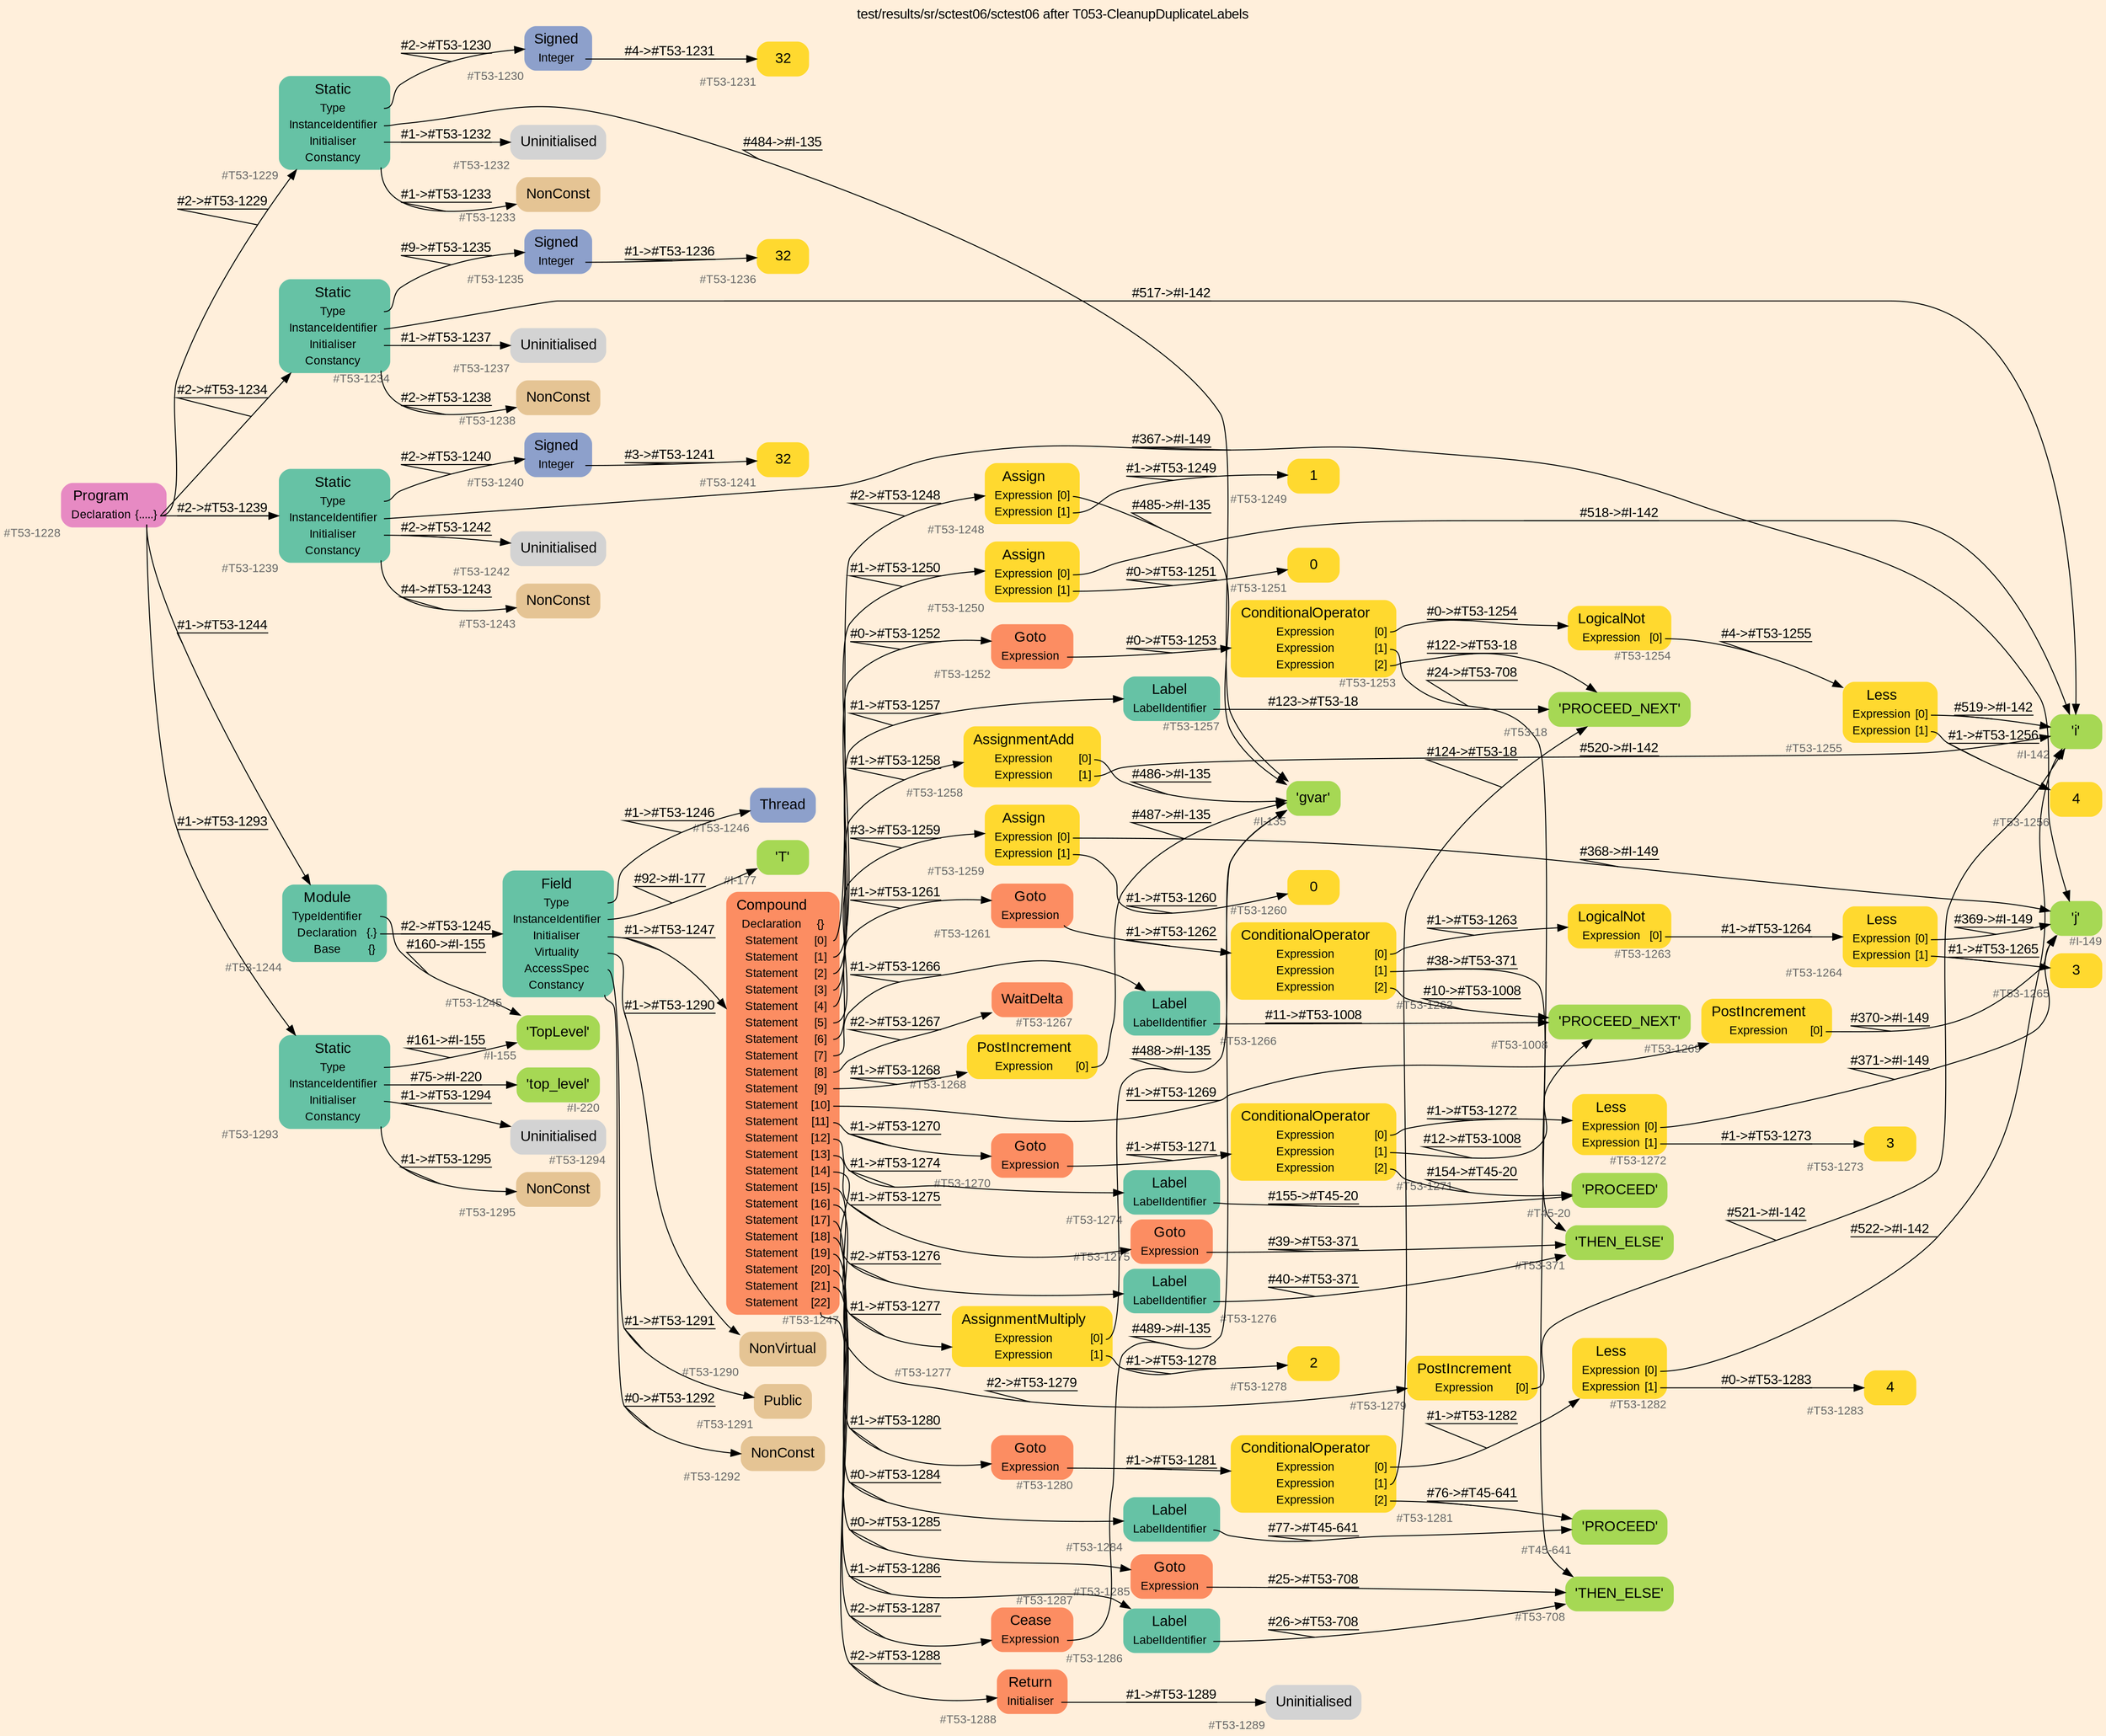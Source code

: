 digraph "test/results/sr/sctest06/sctest06 after T053-CleanupDuplicateLabels" {
label = "test/results/sr/sctest06/sctest06 after T053-CleanupDuplicateLabels"
labelloc = t
graph [
    rankdir = "LR"
    ranksep = 0.3
    bgcolor = antiquewhite1
    color = black
    fontcolor = black
    fontname = "Arial"
];
node [
    fontname = "Arial"
];
edge [
    fontname = "Arial"
];

// -------------------- node figure --------------------
// -------- block #T53-1228 ----------
"#T53-1228" [
    fillcolor = "/set28/4"
    xlabel = "#T53-1228"
    fontsize = "12"
    fontcolor = grey40
    shape = "plaintext"
    label = <<TABLE BORDER="0" CELLBORDER="0" CELLSPACING="0">
     <TR><TD><FONT COLOR="black" POINT-SIZE="15">Program</FONT></TD></TR>
     <TR><TD><FONT COLOR="black" POINT-SIZE="12">Declaration</FONT></TD><TD PORT="port0"><FONT COLOR="black" POINT-SIZE="12">{.....}</FONT></TD></TR>
    </TABLE>>
    style = "rounded,filled"
];

// -------- block #T53-1229 ----------
"#T53-1229" [
    fillcolor = "/set28/1"
    xlabel = "#T53-1229"
    fontsize = "12"
    fontcolor = grey40
    shape = "plaintext"
    label = <<TABLE BORDER="0" CELLBORDER="0" CELLSPACING="0">
     <TR><TD><FONT COLOR="black" POINT-SIZE="15">Static</FONT></TD></TR>
     <TR><TD><FONT COLOR="black" POINT-SIZE="12">Type</FONT></TD><TD PORT="port0"></TD></TR>
     <TR><TD><FONT COLOR="black" POINT-SIZE="12">InstanceIdentifier</FONT></TD><TD PORT="port1"></TD></TR>
     <TR><TD><FONT COLOR="black" POINT-SIZE="12">Initialiser</FONT></TD><TD PORT="port2"></TD></TR>
     <TR><TD><FONT COLOR="black" POINT-SIZE="12">Constancy</FONT></TD><TD PORT="port3"></TD></TR>
    </TABLE>>
    style = "rounded,filled"
];

// -------- block #T53-1230 ----------
"#T53-1230" [
    fillcolor = "/set28/3"
    xlabel = "#T53-1230"
    fontsize = "12"
    fontcolor = grey40
    shape = "plaintext"
    label = <<TABLE BORDER="0" CELLBORDER="0" CELLSPACING="0">
     <TR><TD><FONT COLOR="black" POINT-SIZE="15">Signed</FONT></TD></TR>
     <TR><TD><FONT COLOR="black" POINT-SIZE="12">Integer</FONT></TD><TD PORT="port0"></TD></TR>
    </TABLE>>
    style = "rounded,filled"
];

// -------- block #T53-1231 ----------
"#T53-1231" [
    fillcolor = "/set28/6"
    xlabel = "#T53-1231"
    fontsize = "12"
    fontcolor = grey40
    shape = "plaintext"
    label = <<TABLE BORDER="0" CELLBORDER="0" CELLSPACING="0">
     <TR><TD><FONT COLOR="black" POINT-SIZE="15">32</FONT></TD></TR>
    </TABLE>>
    style = "rounded,filled"
];

// -------- block #I-135 ----------
"#I-135" [
    fillcolor = "/set28/5"
    xlabel = "#I-135"
    fontsize = "12"
    fontcolor = grey40
    shape = "plaintext"
    label = <<TABLE BORDER="0" CELLBORDER="0" CELLSPACING="0">
     <TR><TD><FONT COLOR="black" POINT-SIZE="15">'gvar'</FONT></TD></TR>
    </TABLE>>
    style = "rounded,filled"
];

// -------- block #T53-1232 ----------
"#T53-1232" [
    xlabel = "#T53-1232"
    fontsize = "12"
    fontcolor = grey40
    shape = "plaintext"
    label = <<TABLE BORDER="0" CELLBORDER="0" CELLSPACING="0">
     <TR><TD><FONT COLOR="black" POINT-SIZE="15">Uninitialised</FONT></TD></TR>
    </TABLE>>
    style = "rounded,filled"
];

// -------- block #T53-1233 ----------
"#T53-1233" [
    fillcolor = "/set28/7"
    xlabel = "#T53-1233"
    fontsize = "12"
    fontcolor = grey40
    shape = "plaintext"
    label = <<TABLE BORDER="0" CELLBORDER="0" CELLSPACING="0">
     <TR><TD><FONT COLOR="black" POINT-SIZE="15">NonConst</FONT></TD></TR>
    </TABLE>>
    style = "rounded,filled"
];

// -------- block #T53-1234 ----------
"#T53-1234" [
    fillcolor = "/set28/1"
    xlabel = "#T53-1234"
    fontsize = "12"
    fontcolor = grey40
    shape = "plaintext"
    label = <<TABLE BORDER="0" CELLBORDER="0" CELLSPACING="0">
     <TR><TD><FONT COLOR="black" POINT-SIZE="15">Static</FONT></TD></TR>
     <TR><TD><FONT COLOR="black" POINT-SIZE="12">Type</FONT></TD><TD PORT="port0"></TD></TR>
     <TR><TD><FONT COLOR="black" POINT-SIZE="12">InstanceIdentifier</FONT></TD><TD PORT="port1"></TD></TR>
     <TR><TD><FONT COLOR="black" POINT-SIZE="12">Initialiser</FONT></TD><TD PORT="port2"></TD></TR>
     <TR><TD><FONT COLOR="black" POINT-SIZE="12">Constancy</FONT></TD><TD PORT="port3"></TD></TR>
    </TABLE>>
    style = "rounded,filled"
];

// -------- block #T53-1235 ----------
"#T53-1235" [
    fillcolor = "/set28/3"
    xlabel = "#T53-1235"
    fontsize = "12"
    fontcolor = grey40
    shape = "plaintext"
    label = <<TABLE BORDER="0" CELLBORDER="0" CELLSPACING="0">
     <TR><TD><FONT COLOR="black" POINT-SIZE="15">Signed</FONT></TD></TR>
     <TR><TD><FONT COLOR="black" POINT-SIZE="12">Integer</FONT></TD><TD PORT="port0"></TD></TR>
    </TABLE>>
    style = "rounded,filled"
];

// -------- block #T53-1236 ----------
"#T53-1236" [
    fillcolor = "/set28/6"
    xlabel = "#T53-1236"
    fontsize = "12"
    fontcolor = grey40
    shape = "plaintext"
    label = <<TABLE BORDER="0" CELLBORDER="0" CELLSPACING="0">
     <TR><TD><FONT COLOR="black" POINT-SIZE="15">32</FONT></TD></TR>
    </TABLE>>
    style = "rounded,filled"
];

// -------- block #I-142 ----------
"#I-142" [
    fillcolor = "/set28/5"
    xlabel = "#I-142"
    fontsize = "12"
    fontcolor = grey40
    shape = "plaintext"
    label = <<TABLE BORDER="0" CELLBORDER="0" CELLSPACING="0">
     <TR><TD><FONT COLOR="black" POINT-SIZE="15">'i'</FONT></TD></TR>
    </TABLE>>
    style = "rounded,filled"
];

// -------- block #T53-1237 ----------
"#T53-1237" [
    xlabel = "#T53-1237"
    fontsize = "12"
    fontcolor = grey40
    shape = "plaintext"
    label = <<TABLE BORDER="0" CELLBORDER="0" CELLSPACING="0">
     <TR><TD><FONT COLOR="black" POINT-SIZE="15">Uninitialised</FONT></TD></TR>
    </TABLE>>
    style = "rounded,filled"
];

// -------- block #T53-1238 ----------
"#T53-1238" [
    fillcolor = "/set28/7"
    xlabel = "#T53-1238"
    fontsize = "12"
    fontcolor = grey40
    shape = "plaintext"
    label = <<TABLE BORDER="0" CELLBORDER="0" CELLSPACING="0">
     <TR><TD><FONT COLOR="black" POINT-SIZE="15">NonConst</FONT></TD></TR>
    </TABLE>>
    style = "rounded,filled"
];

// -------- block #T53-1239 ----------
"#T53-1239" [
    fillcolor = "/set28/1"
    xlabel = "#T53-1239"
    fontsize = "12"
    fontcolor = grey40
    shape = "plaintext"
    label = <<TABLE BORDER="0" CELLBORDER="0" CELLSPACING="0">
     <TR><TD><FONT COLOR="black" POINT-SIZE="15">Static</FONT></TD></TR>
     <TR><TD><FONT COLOR="black" POINT-SIZE="12">Type</FONT></TD><TD PORT="port0"></TD></TR>
     <TR><TD><FONT COLOR="black" POINT-SIZE="12">InstanceIdentifier</FONT></TD><TD PORT="port1"></TD></TR>
     <TR><TD><FONT COLOR="black" POINT-SIZE="12">Initialiser</FONT></TD><TD PORT="port2"></TD></TR>
     <TR><TD><FONT COLOR="black" POINT-SIZE="12">Constancy</FONT></TD><TD PORT="port3"></TD></TR>
    </TABLE>>
    style = "rounded,filled"
];

// -------- block #T53-1240 ----------
"#T53-1240" [
    fillcolor = "/set28/3"
    xlabel = "#T53-1240"
    fontsize = "12"
    fontcolor = grey40
    shape = "plaintext"
    label = <<TABLE BORDER="0" CELLBORDER="0" CELLSPACING="0">
     <TR><TD><FONT COLOR="black" POINT-SIZE="15">Signed</FONT></TD></TR>
     <TR><TD><FONT COLOR="black" POINT-SIZE="12">Integer</FONT></TD><TD PORT="port0"></TD></TR>
    </TABLE>>
    style = "rounded,filled"
];

// -------- block #T53-1241 ----------
"#T53-1241" [
    fillcolor = "/set28/6"
    xlabel = "#T53-1241"
    fontsize = "12"
    fontcolor = grey40
    shape = "plaintext"
    label = <<TABLE BORDER="0" CELLBORDER="0" CELLSPACING="0">
     <TR><TD><FONT COLOR="black" POINT-SIZE="15">32</FONT></TD></TR>
    </TABLE>>
    style = "rounded,filled"
];

// -------- block #I-149 ----------
"#I-149" [
    fillcolor = "/set28/5"
    xlabel = "#I-149"
    fontsize = "12"
    fontcolor = grey40
    shape = "plaintext"
    label = <<TABLE BORDER="0" CELLBORDER="0" CELLSPACING="0">
     <TR><TD><FONT COLOR="black" POINT-SIZE="15">'j'</FONT></TD></TR>
    </TABLE>>
    style = "rounded,filled"
];

// -------- block #T53-1242 ----------
"#T53-1242" [
    xlabel = "#T53-1242"
    fontsize = "12"
    fontcolor = grey40
    shape = "plaintext"
    label = <<TABLE BORDER="0" CELLBORDER="0" CELLSPACING="0">
     <TR><TD><FONT COLOR="black" POINT-SIZE="15">Uninitialised</FONT></TD></TR>
    </TABLE>>
    style = "rounded,filled"
];

// -------- block #T53-1243 ----------
"#T53-1243" [
    fillcolor = "/set28/7"
    xlabel = "#T53-1243"
    fontsize = "12"
    fontcolor = grey40
    shape = "plaintext"
    label = <<TABLE BORDER="0" CELLBORDER="0" CELLSPACING="0">
     <TR><TD><FONT COLOR="black" POINT-SIZE="15">NonConst</FONT></TD></TR>
    </TABLE>>
    style = "rounded,filled"
];

// -------- block #T53-1244 ----------
"#T53-1244" [
    fillcolor = "/set28/1"
    xlabel = "#T53-1244"
    fontsize = "12"
    fontcolor = grey40
    shape = "plaintext"
    label = <<TABLE BORDER="0" CELLBORDER="0" CELLSPACING="0">
     <TR><TD><FONT COLOR="black" POINT-SIZE="15">Module</FONT></TD></TR>
     <TR><TD><FONT COLOR="black" POINT-SIZE="12">TypeIdentifier</FONT></TD><TD PORT="port0"></TD></TR>
     <TR><TD><FONT COLOR="black" POINT-SIZE="12">Declaration</FONT></TD><TD PORT="port1"><FONT COLOR="black" POINT-SIZE="12">{.}</FONT></TD></TR>
     <TR><TD><FONT COLOR="black" POINT-SIZE="12">Base</FONT></TD><TD PORT="port2"><FONT COLOR="black" POINT-SIZE="12">{}</FONT></TD></TR>
    </TABLE>>
    style = "rounded,filled"
];

// -------- block #I-155 ----------
"#I-155" [
    fillcolor = "/set28/5"
    xlabel = "#I-155"
    fontsize = "12"
    fontcolor = grey40
    shape = "plaintext"
    label = <<TABLE BORDER="0" CELLBORDER="0" CELLSPACING="0">
     <TR><TD><FONT COLOR="black" POINT-SIZE="15">'TopLevel'</FONT></TD></TR>
    </TABLE>>
    style = "rounded,filled"
];

// -------- block #T53-1245 ----------
"#T53-1245" [
    fillcolor = "/set28/1"
    xlabel = "#T53-1245"
    fontsize = "12"
    fontcolor = grey40
    shape = "plaintext"
    label = <<TABLE BORDER="0" CELLBORDER="0" CELLSPACING="0">
     <TR><TD><FONT COLOR="black" POINT-SIZE="15">Field</FONT></TD></TR>
     <TR><TD><FONT COLOR="black" POINT-SIZE="12">Type</FONT></TD><TD PORT="port0"></TD></TR>
     <TR><TD><FONT COLOR="black" POINT-SIZE="12">InstanceIdentifier</FONT></TD><TD PORT="port1"></TD></TR>
     <TR><TD><FONT COLOR="black" POINT-SIZE="12">Initialiser</FONT></TD><TD PORT="port2"></TD></TR>
     <TR><TD><FONT COLOR="black" POINT-SIZE="12">Virtuality</FONT></TD><TD PORT="port3"></TD></TR>
     <TR><TD><FONT COLOR="black" POINT-SIZE="12">AccessSpec</FONT></TD><TD PORT="port4"></TD></TR>
     <TR><TD><FONT COLOR="black" POINT-SIZE="12">Constancy</FONT></TD><TD PORT="port5"></TD></TR>
    </TABLE>>
    style = "rounded,filled"
];

// -------- block #T53-1246 ----------
"#T53-1246" [
    fillcolor = "/set28/3"
    xlabel = "#T53-1246"
    fontsize = "12"
    fontcolor = grey40
    shape = "plaintext"
    label = <<TABLE BORDER="0" CELLBORDER="0" CELLSPACING="0">
     <TR><TD><FONT COLOR="black" POINT-SIZE="15">Thread</FONT></TD></TR>
    </TABLE>>
    style = "rounded,filled"
];

// -------- block #I-177 ----------
"#I-177" [
    fillcolor = "/set28/5"
    xlabel = "#I-177"
    fontsize = "12"
    fontcolor = grey40
    shape = "plaintext"
    label = <<TABLE BORDER="0" CELLBORDER="0" CELLSPACING="0">
     <TR><TD><FONT COLOR="black" POINT-SIZE="15">'T'</FONT></TD></TR>
    </TABLE>>
    style = "rounded,filled"
];

// -------- block #T53-1247 ----------
"#T53-1247" [
    fillcolor = "/set28/2"
    xlabel = "#T53-1247"
    fontsize = "12"
    fontcolor = grey40
    shape = "plaintext"
    label = <<TABLE BORDER="0" CELLBORDER="0" CELLSPACING="0">
     <TR><TD><FONT COLOR="black" POINT-SIZE="15">Compound</FONT></TD></TR>
     <TR><TD><FONT COLOR="black" POINT-SIZE="12">Declaration</FONT></TD><TD PORT="port0"><FONT COLOR="black" POINT-SIZE="12">{}</FONT></TD></TR>
     <TR><TD><FONT COLOR="black" POINT-SIZE="12">Statement</FONT></TD><TD PORT="port1"><FONT COLOR="black" POINT-SIZE="12">[0]</FONT></TD></TR>
     <TR><TD><FONT COLOR="black" POINT-SIZE="12">Statement</FONT></TD><TD PORT="port2"><FONT COLOR="black" POINT-SIZE="12">[1]</FONT></TD></TR>
     <TR><TD><FONT COLOR="black" POINT-SIZE="12">Statement</FONT></TD><TD PORT="port3"><FONT COLOR="black" POINT-SIZE="12">[2]</FONT></TD></TR>
     <TR><TD><FONT COLOR="black" POINT-SIZE="12">Statement</FONT></TD><TD PORT="port4"><FONT COLOR="black" POINT-SIZE="12">[3]</FONT></TD></TR>
     <TR><TD><FONT COLOR="black" POINT-SIZE="12">Statement</FONT></TD><TD PORT="port5"><FONT COLOR="black" POINT-SIZE="12">[4]</FONT></TD></TR>
     <TR><TD><FONT COLOR="black" POINT-SIZE="12">Statement</FONT></TD><TD PORT="port6"><FONT COLOR="black" POINT-SIZE="12">[5]</FONT></TD></TR>
     <TR><TD><FONT COLOR="black" POINT-SIZE="12">Statement</FONT></TD><TD PORT="port7"><FONT COLOR="black" POINT-SIZE="12">[6]</FONT></TD></TR>
     <TR><TD><FONT COLOR="black" POINT-SIZE="12">Statement</FONT></TD><TD PORT="port8"><FONT COLOR="black" POINT-SIZE="12">[7]</FONT></TD></TR>
     <TR><TD><FONT COLOR="black" POINT-SIZE="12">Statement</FONT></TD><TD PORT="port9"><FONT COLOR="black" POINT-SIZE="12">[8]</FONT></TD></TR>
     <TR><TD><FONT COLOR="black" POINT-SIZE="12">Statement</FONT></TD><TD PORT="port10"><FONT COLOR="black" POINT-SIZE="12">[9]</FONT></TD></TR>
     <TR><TD><FONT COLOR="black" POINT-SIZE="12">Statement</FONT></TD><TD PORT="port11"><FONT COLOR="black" POINT-SIZE="12">[10]</FONT></TD></TR>
     <TR><TD><FONT COLOR="black" POINT-SIZE="12">Statement</FONT></TD><TD PORT="port12"><FONT COLOR="black" POINT-SIZE="12">[11]</FONT></TD></TR>
     <TR><TD><FONT COLOR="black" POINT-SIZE="12">Statement</FONT></TD><TD PORT="port13"><FONT COLOR="black" POINT-SIZE="12">[12]</FONT></TD></TR>
     <TR><TD><FONT COLOR="black" POINT-SIZE="12">Statement</FONT></TD><TD PORT="port14"><FONT COLOR="black" POINT-SIZE="12">[13]</FONT></TD></TR>
     <TR><TD><FONT COLOR="black" POINT-SIZE="12">Statement</FONT></TD><TD PORT="port15"><FONT COLOR="black" POINT-SIZE="12">[14]</FONT></TD></TR>
     <TR><TD><FONT COLOR="black" POINT-SIZE="12">Statement</FONT></TD><TD PORT="port16"><FONT COLOR="black" POINT-SIZE="12">[15]</FONT></TD></TR>
     <TR><TD><FONT COLOR="black" POINT-SIZE="12">Statement</FONT></TD><TD PORT="port17"><FONT COLOR="black" POINT-SIZE="12">[16]</FONT></TD></TR>
     <TR><TD><FONT COLOR="black" POINT-SIZE="12">Statement</FONT></TD><TD PORT="port18"><FONT COLOR="black" POINT-SIZE="12">[17]</FONT></TD></TR>
     <TR><TD><FONT COLOR="black" POINT-SIZE="12">Statement</FONT></TD><TD PORT="port19"><FONT COLOR="black" POINT-SIZE="12">[18]</FONT></TD></TR>
     <TR><TD><FONT COLOR="black" POINT-SIZE="12">Statement</FONT></TD><TD PORT="port20"><FONT COLOR="black" POINT-SIZE="12">[19]</FONT></TD></TR>
     <TR><TD><FONT COLOR="black" POINT-SIZE="12">Statement</FONT></TD><TD PORT="port21"><FONT COLOR="black" POINT-SIZE="12">[20]</FONT></TD></TR>
     <TR><TD><FONT COLOR="black" POINT-SIZE="12">Statement</FONT></TD><TD PORT="port22"><FONT COLOR="black" POINT-SIZE="12">[21]</FONT></TD></TR>
     <TR><TD><FONT COLOR="black" POINT-SIZE="12">Statement</FONT></TD><TD PORT="port23"><FONT COLOR="black" POINT-SIZE="12">[22]</FONT></TD></TR>
    </TABLE>>
    style = "rounded,filled"
];

// -------- block #T53-1248 ----------
"#T53-1248" [
    fillcolor = "/set28/6"
    xlabel = "#T53-1248"
    fontsize = "12"
    fontcolor = grey40
    shape = "plaintext"
    label = <<TABLE BORDER="0" CELLBORDER="0" CELLSPACING="0">
     <TR><TD><FONT COLOR="black" POINT-SIZE="15">Assign</FONT></TD></TR>
     <TR><TD><FONT COLOR="black" POINT-SIZE="12">Expression</FONT></TD><TD PORT="port0"><FONT COLOR="black" POINT-SIZE="12">[0]</FONT></TD></TR>
     <TR><TD><FONT COLOR="black" POINT-SIZE="12">Expression</FONT></TD><TD PORT="port1"><FONT COLOR="black" POINT-SIZE="12">[1]</FONT></TD></TR>
    </TABLE>>
    style = "rounded,filled"
];

// -------- block #T53-1249 ----------
"#T53-1249" [
    fillcolor = "/set28/6"
    xlabel = "#T53-1249"
    fontsize = "12"
    fontcolor = grey40
    shape = "plaintext"
    label = <<TABLE BORDER="0" CELLBORDER="0" CELLSPACING="0">
     <TR><TD><FONT COLOR="black" POINT-SIZE="15">1</FONT></TD></TR>
    </TABLE>>
    style = "rounded,filled"
];

// -------- block #T53-1250 ----------
"#T53-1250" [
    fillcolor = "/set28/6"
    xlabel = "#T53-1250"
    fontsize = "12"
    fontcolor = grey40
    shape = "plaintext"
    label = <<TABLE BORDER="0" CELLBORDER="0" CELLSPACING="0">
     <TR><TD><FONT COLOR="black" POINT-SIZE="15">Assign</FONT></TD></TR>
     <TR><TD><FONT COLOR="black" POINT-SIZE="12">Expression</FONT></TD><TD PORT="port0"><FONT COLOR="black" POINT-SIZE="12">[0]</FONT></TD></TR>
     <TR><TD><FONT COLOR="black" POINT-SIZE="12">Expression</FONT></TD><TD PORT="port1"><FONT COLOR="black" POINT-SIZE="12">[1]</FONT></TD></TR>
    </TABLE>>
    style = "rounded,filled"
];

// -------- block #T53-1251 ----------
"#T53-1251" [
    fillcolor = "/set28/6"
    xlabel = "#T53-1251"
    fontsize = "12"
    fontcolor = grey40
    shape = "plaintext"
    label = <<TABLE BORDER="0" CELLBORDER="0" CELLSPACING="0">
     <TR><TD><FONT COLOR="black" POINT-SIZE="15">0</FONT></TD></TR>
    </TABLE>>
    style = "rounded,filled"
];

// -------- block #T53-1252 ----------
"#T53-1252" [
    fillcolor = "/set28/2"
    xlabel = "#T53-1252"
    fontsize = "12"
    fontcolor = grey40
    shape = "plaintext"
    label = <<TABLE BORDER="0" CELLBORDER="0" CELLSPACING="0">
     <TR><TD><FONT COLOR="black" POINT-SIZE="15">Goto</FONT></TD></TR>
     <TR><TD><FONT COLOR="black" POINT-SIZE="12">Expression</FONT></TD><TD PORT="port0"></TD></TR>
    </TABLE>>
    style = "rounded,filled"
];

// -------- block #T53-1253 ----------
"#T53-1253" [
    fillcolor = "/set28/6"
    xlabel = "#T53-1253"
    fontsize = "12"
    fontcolor = grey40
    shape = "plaintext"
    label = <<TABLE BORDER="0" CELLBORDER="0" CELLSPACING="0">
     <TR><TD><FONT COLOR="black" POINT-SIZE="15">ConditionalOperator</FONT></TD></TR>
     <TR><TD><FONT COLOR="black" POINT-SIZE="12">Expression</FONT></TD><TD PORT="port0"><FONT COLOR="black" POINT-SIZE="12">[0]</FONT></TD></TR>
     <TR><TD><FONT COLOR="black" POINT-SIZE="12">Expression</FONT></TD><TD PORT="port1"><FONT COLOR="black" POINT-SIZE="12">[1]</FONT></TD></TR>
     <TR><TD><FONT COLOR="black" POINT-SIZE="12">Expression</FONT></TD><TD PORT="port2"><FONT COLOR="black" POINT-SIZE="12">[2]</FONT></TD></TR>
    </TABLE>>
    style = "rounded,filled"
];

// -------- block #T53-1254 ----------
"#T53-1254" [
    fillcolor = "/set28/6"
    xlabel = "#T53-1254"
    fontsize = "12"
    fontcolor = grey40
    shape = "plaintext"
    label = <<TABLE BORDER="0" CELLBORDER="0" CELLSPACING="0">
     <TR><TD><FONT COLOR="black" POINT-SIZE="15">LogicalNot</FONT></TD></TR>
     <TR><TD><FONT COLOR="black" POINT-SIZE="12">Expression</FONT></TD><TD PORT="port0"><FONT COLOR="black" POINT-SIZE="12">[0]</FONT></TD></TR>
    </TABLE>>
    style = "rounded,filled"
];

// -------- block #T53-1255 ----------
"#T53-1255" [
    fillcolor = "/set28/6"
    xlabel = "#T53-1255"
    fontsize = "12"
    fontcolor = grey40
    shape = "plaintext"
    label = <<TABLE BORDER="0" CELLBORDER="0" CELLSPACING="0">
     <TR><TD><FONT COLOR="black" POINT-SIZE="15">Less</FONT></TD></TR>
     <TR><TD><FONT COLOR="black" POINT-SIZE="12">Expression</FONT></TD><TD PORT="port0"><FONT COLOR="black" POINT-SIZE="12">[0]</FONT></TD></TR>
     <TR><TD><FONT COLOR="black" POINT-SIZE="12">Expression</FONT></TD><TD PORT="port1"><FONT COLOR="black" POINT-SIZE="12">[1]</FONT></TD></TR>
    </TABLE>>
    style = "rounded,filled"
];

// -------- block #T53-1256 ----------
"#T53-1256" [
    fillcolor = "/set28/6"
    xlabel = "#T53-1256"
    fontsize = "12"
    fontcolor = grey40
    shape = "plaintext"
    label = <<TABLE BORDER="0" CELLBORDER="0" CELLSPACING="0">
     <TR><TD><FONT COLOR="black" POINT-SIZE="15">4</FONT></TD></TR>
    </TABLE>>
    style = "rounded,filled"
];

// -------- block #T53-708 ----------
"#T53-708" [
    fillcolor = "/set28/5"
    xlabel = "#T53-708"
    fontsize = "12"
    fontcolor = grey40
    shape = "plaintext"
    label = <<TABLE BORDER="0" CELLBORDER="0" CELLSPACING="0">
     <TR><TD><FONT COLOR="black" POINT-SIZE="15">'THEN_ELSE'</FONT></TD></TR>
    </TABLE>>
    style = "rounded,filled"
];

// -------- block #T53-18 ----------
"#T53-18" [
    fillcolor = "/set28/5"
    xlabel = "#T53-18"
    fontsize = "12"
    fontcolor = grey40
    shape = "plaintext"
    label = <<TABLE BORDER="0" CELLBORDER="0" CELLSPACING="0">
     <TR><TD><FONT COLOR="black" POINT-SIZE="15">'PROCEED_NEXT'</FONT></TD></TR>
    </TABLE>>
    style = "rounded,filled"
];

// -------- block #T53-1257 ----------
"#T53-1257" [
    fillcolor = "/set28/1"
    xlabel = "#T53-1257"
    fontsize = "12"
    fontcolor = grey40
    shape = "plaintext"
    label = <<TABLE BORDER="0" CELLBORDER="0" CELLSPACING="0">
     <TR><TD><FONT COLOR="black" POINT-SIZE="15">Label</FONT></TD></TR>
     <TR><TD><FONT COLOR="black" POINT-SIZE="12">LabelIdentifier</FONT></TD><TD PORT="port0"></TD></TR>
    </TABLE>>
    style = "rounded,filled"
];

// -------- block #T53-1258 ----------
"#T53-1258" [
    fillcolor = "/set28/6"
    xlabel = "#T53-1258"
    fontsize = "12"
    fontcolor = grey40
    shape = "plaintext"
    label = <<TABLE BORDER="0" CELLBORDER="0" CELLSPACING="0">
     <TR><TD><FONT COLOR="black" POINT-SIZE="15">AssignmentAdd</FONT></TD></TR>
     <TR><TD><FONT COLOR="black" POINT-SIZE="12">Expression</FONT></TD><TD PORT="port0"><FONT COLOR="black" POINT-SIZE="12">[0]</FONT></TD></TR>
     <TR><TD><FONT COLOR="black" POINT-SIZE="12">Expression</FONT></TD><TD PORT="port1"><FONT COLOR="black" POINT-SIZE="12">[1]</FONT></TD></TR>
    </TABLE>>
    style = "rounded,filled"
];

// -------- block #T53-1259 ----------
"#T53-1259" [
    fillcolor = "/set28/6"
    xlabel = "#T53-1259"
    fontsize = "12"
    fontcolor = grey40
    shape = "plaintext"
    label = <<TABLE BORDER="0" CELLBORDER="0" CELLSPACING="0">
     <TR><TD><FONT COLOR="black" POINT-SIZE="15">Assign</FONT></TD></TR>
     <TR><TD><FONT COLOR="black" POINT-SIZE="12">Expression</FONT></TD><TD PORT="port0"><FONT COLOR="black" POINT-SIZE="12">[0]</FONT></TD></TR>
     <TR><TD><FONT COLOR="black" POINT-SIZE="12">Expression</FONT></TD><TD PORT="port1"><FONT COLOR="black" POINT-SIZE="12">[1]</FONT></TD></TR>
    </TABLE>>
    style = "rounded,filled"
];

// -------- block #T53-1260 ----------
"#T53-1260" [
    fillcolor = "/set28/6"
    xlabel = "#T53-1260"
    fontsize = "12"
    fontcolor = grey40
    shape = "plaintext"
    label = <<TABLE BORDER="0" CELLBORDER="0" CELLSPACING="0">
     <TR><TD><FONT COLOR="black" POINT-SIZE="15">0</FONT></TD></TR>
    </TABLE>>
    style = "rounded,filled"
];

// -------- block #T53-1261 ----------
"#T53-1261" [
    fillcolor = "/set28/2"
    xlabel = "#T53-1261"
    fontsize = "12"
    fontcolor = grey40
    shape = "plaintext"
    label = <<TABLE BORDER="0" CELLBORDER="0" CELLSPACING="0">
     <TR><TD><FONT COLOR="black" POINT-SIZE="15">Goto</FONT></TD></TR>
     <TR><TD><FONT COLOR="black" POINT-SIZE="12">Expression</FONT></TD><TD PORT="port0"></TD></TR>
    </TABLE>>
    style = "rounded,filled"
];

// -------- block #T53-1262 ----------
"#T53-1262" [
    fillcolor = "/set28/6"
    xlabel = "#T53-1262"
    fontsize = "12"
    fontcolor = grey40
    shape = "plaintext"
    label = <<TABLE BORDER="0" CELLBORDER="0" CELLSPACING="0">
     <TR><TD><FONT COLOR="black" POINT-SIZE="15">ConditionalOperator</FONT></TD></TR>
     <TR><TD><FONT COLOR="black" POINT-SIZE="12">Expression</FONT></TD><TD PORT="port0"><FONT COLOR="black" POINT-SIZE="12">[0]</FONT></TD></TR>
     <TR><TD><FONT COLOR="black" POINT-SIZE="12">Expression</FONT></TD><TD PORT="port1"><FONT COLOR="black" POINT-SIZE="12">[1]</FONT></TD></TR>
     <TR><TD><FONT COLOR="black" POINT-SIZE="12">Expression</FONT></TD><TD PORT="port2"><FONT COLOR="black" POINT-SIZE="12">[2]</FONT></TD></TR>
    </TABLE>>
    style = "rounded,filled"
];

// -------- block #T53-1263 ----------
"#T53-1263" [
    fillcolor = "/set28/6"
    xlabel = "#T53-1263"
    fontsize = "12"
    fontcolor = grey40
    shape = "plaintext"
    label = <<TABLE BORDER="0" CELLBORDER="0" CELLSPACING="0">
     <TR><TD><FONT COLOR="black" POINT-SIZE="15">LogicalNot</FONT></TD></TR>
     <TR><TD><FONT COLOR="black" POINT-SIZE="12">Expression</FONT></TD><TD PORT="port0"><FONT COLOR="black" POINT-SIZE="12">[0]</FONT></TD></TR>
    </TABLE>>
    style = "rounded,filled"
];

// -------- block #T53-1264 ----------
"#T53-1264" [
    fillcolor = "/set28/6"
    xlabel = "#T53-1264"
    fontsize = "12"
    fontcolor = grey40
    shape = "plaintext"
    label = <<TABLE BORDER="0" CELLBORDER="0" CELLSPACING="0">
     <TR><TD><FONT COLOR="black" POINT-SIZE="15">Less</FONT></TD></TR>
     <TR><TD><FONT COLOR="black" POINT-SIZE="12">Expression</FONT></TD><TD PORT="port0"><FONT COLOR="black" POINT-SIZE="12">[0]</FONT></TD></TR>
     <TR><TD><FONT COLOR="black" POINT-SIZE="12">Expression</FONT></TD><TD PORT="port1"><FONT COLOR="black" POINT-SIZE="12">[1]</FONT></TD></TR>
    </TABLE>>
    style = "rounded,filled"
];

// -------- block #T53-1265 ----------
"#T53-1265" [
    fillcolor = "/set28/6"
    xlabel = "#T53-1265"
    fontsize = "12"
    fontcolor = grey40
    shape = "plaintext"
    label = <<TABLE BORDER="0" CELLBORDER="0" CELLSPACING="0">
     <TR><TD><FONT COLOR="black" POINT-SIZE="15">3</FONT></TD></TR>
    </TABLE>>
    style = "rounded,filled"
];

// -------- block #T53-371 ----------
"#T53-371" [
    fillcolor = "/set28/5"
    xlabel = "#T53-371"
    fontsize = "12"
    fontcolor = grey40
    shape = "plaintext"
    label = <<TABLE BORDER="0" CELLBORDER="0" CELLSPACING="0">
     <TR><TD><FONT COLOR="black" POINT-SIZE="15">'THEN_ELSE'</FONT></TD></TR>
    </TABLE>>
    style = "rounded,filled"
];

// -------- block #T53-1008 ----------
"#T53-1008" [
    fillcolor = "/set28/5"
    xlabel = "#T53-1008"
    fontsize = "12"
    fontcolor = grey40
    shape = "plaintext"
    label = <<TABLE BORDER="0" CELLBORDER="0" CELLSPACING="0">
     <TR><TD><FONT COLOR="black" POINT-SIZE="15">'PROCEED_NEXT'</FONT></TD></TR>
    </TABLE>>
    style = "rounded,filled"
];

// -------- block #T53-1266 ----------
"#T53-1266" [
    fillcolor = "/set28/1"
    xlabel = "#T53-1266"
    fontsize = "12"
    fontcolor = grey40
    shape = "plaintext"
    label = <<TABLE BORDER="0" CELLBORDER="0" CELLSPACING="0">
     <TR><TD><FONT COLOR="black" POINT-SIZE="15">Label</FONT></TD></TR>
     <TR><TD><FONT COLOR="black" POINT-SIZE="12">LabelIdentifier</FONT></TD><TD PORT="port0"></TD></TR>
    </TABLE>>
    style = "rounded,filled"
];

// -------- block #T53-1267 ----------
"#T53-1267" [
    fillcolor = "/set28/2"
    xlabel = "#T53-1267"
    fontsize = "12"
    fontcolor = grey40
    shape = "plaintext"
    label = <<TABLE BORDER="0" CELLBORDER="0" CELLSPACING="0">
     <TR><TD><FONT COLOR="black" POINT-SIZE="15">WaitDelta</FONT></TD></TR>
    </TABLE>>
    style = "rounded,filled"
];

// -------- block #T53-1268 ----------
"#T53-1268" [
    fillcolor = "/set28/6"
    xlabel = "#T53-1268"
    fontsize = "12"
    fontcolor = grey40
    shape = "plaintext"
    label = <<TABLE BORDER="0" CELLBORDER="0" CELLSPACING="0">
     <TR><TD><FONT COLOR="black" POINT-SIZE="15">PostIncrement</FONT></TD></TR>
     <TR><TD><FONT COLOR="black" POINT-SIZE="12">Expression</FONT></TD><TD PORT="port0"><FONT COLOR="black" POINT-SIZE="12">[0]</FONT></TD></TR>
    </TABLE>>
    style = "rounded,filled"
];

// -------- block #T53-1269 ----------
"#T53-1269" [
    fillcolor = "/set28/6"
    xlabel = "#T53-1269"
    fontsize = "12"
    fontcolor = grey40
    shape = "plaintext"
    label = <<TABLE BORDER="0" CELLBORDER="0" CELLSPACING="0">
     <TR><TD><FONT COLOR="black" POINT-SIZE="15">PostIncrement</FONT></TD></TR>
     <TR><TD><FONT COLOR="black" POINT-SIZE="12">Expression</FONT></TD><TD PORT="port0"><FONT COLOR="black" POINT-SIZE="12">[0]</FONT></TD></TR>
    </TABLE>>
    style = "rounded,filled"
];

// -------- block #T53-1270 ----------
"#T53-1270" [
    fillcolor = "/set28/2"
    xlabel = "#T53-1270"
    fontsize = "12"
    fontcolor = grey40
    shape = "plaintext"
    label = <<TABLE BORDER="0" CELLBORDER="0" CELLSPACING="0">
     <TR><TD><FONT COLOR="black" POINT-SIZE="15">Goto</FONT></TD></TR>
     <TR><TD><FONT COLOR="black" POINT-SIZE="12">Expression</FONT></TD><TD PORT="port0"></TD></TR>
    </TABLE>>
    style = "rounded,filled"
];

// -------- block #T53-1271 ----------
"#T53-1271" [
    fillcolor = "/set28/6"
    xlabel = "#T53-1271"
    fontsize = "12"
    fontcolor = grey40
    shape = "plaintext"
    label = <<TABLE BORDER="0" CELLBORDER="0" CELLSPACING="0">
     <TR><TD><FONT COLOR="black" POINT-SIZE="15">ConditionalOperator</FONT></TD></TR>
     <TR><TD><FONT COLOR="black" POINT-SIZE="12">Expression</FONT></TD><TD PORT="port0"><FONT COLOR="black" POINT-SIZE="12">[0]</FONT></TD></TR>
     <TR><TD><FONT COLOR="black" POINT-SIZE="12">Expression</FONT></TD><TD PORT="port1"><FONT COLOR="black" POINT-SIZE="12">[1]</FONT></TD></TR>
     <TR><TD><FONT COLOR="black" POINT-SIZE="12">Expression</FONT></TD><TD PORT="port2"><FONT COLOR="black" POINT-SIZE="12">[2]</FONT></TD></TR>
    </TABLE>>
    style = "rounded,filled"
];

// -------- block #T53-1272 ----------
"#T53-1272" [
    fillcolor = "/set28/6"
    xlabel = "#T53-1272"
    fontsize = "12"
    fontcolor = grey40
    shape = "plaintext"
    label = <<TABLE BORDER="0" CELLBORDER="0" CELLSPACING="0">
     <TR><TD><FONT COLOR="black" POINT-SIZE="15">Less</FONT></TD></TR>
     <TR><TD><FONT COLOR="black" POINT-SIZE="12">Expression</FONT></TD><TD PORT="port0"><FONT COLOR="black" POINT-SIZE="12">[0]</FONT></TD></TR>
     <TR><TD><FONT COLOR="black" POINT-SIZE="12">Expression</FONT></TD><TD PORT="port1"><FONT COLOR="black" POINT-SIZE="12">[1]</FONT></TD></TR>
    </TABLE>>
    style = "rounded,filled"
];

// -------- block #T53-1273 ----------
"#T53-1273" [
    fillcolor = "/set28/6"
    xlabel = "#T53-1273"
    fontsize = "12"
    fontcolor = grey40
    shape = "plaintext"
    label = <<TABLE BORDER="0" CELLBORDER="0" CELLSPACING="0">
     <TR><TD><FONT COLOR="black" POINT-SIZE="15">3</FONT></TD></TR>
    </TABLE>>
    style = "rounded,filled"
];

// -------- block #T45-20 ----------
"#T45-20" [
    fillcolor = "/set28/5"
    xlabel = "#T45-20"
    fontsize = "12"
    fontcolor = grey40
    shape = "plaintext"
    label = <<TABLE BORDER="0" CELLBORDER="0" CELLSPACING="0">
     <TR><TD><FONT COLOR="black" POINT-SIZE="15">'PROCEED'</FONT></TD></TR>
    </TABLE>>
    style = "rounded,filled"
];

// -------- block #T53-1274 ----------
"#T53-1274" [
    fillcolor = "/set28/1"
    xlabel = "#T53-1274"
    fontsize = "12"
    fontcolor = grey40
    shape = "plaintext"
    label = <<TABLE BORDER="0" CELLBORDER="0" CELLSPACING="0">
     <TR><TD><FONT COLOR="black" POINT-SIZE="15">Label</FONT></TD></TR>
     <TR><TD><FONT COLOR="black" POINT-SIZE="12">LabelIdentifier</FONT></TD><TD PORT="port0"></TD></TR>
    </TABLE>>
    style = "rounded,filled"
];

// -------- block #T53-1275 ----------
"#T53-1275" [
    fillcolor = "/set28/2"
    xlabel = "#T53-1275"
    fontsize = "12"
    fontcolor = grey40
    shape = "plaintext"
    label = <<TABLE BORDER="0" CELLBORDER="0" CELLSPACING="0">
     <TR><TD><FONT COLOR="black" POINT-SIZE="15">Goto</FONT></TD></TR>
     <TR><TD><FONT COLOR="black" POINT-SIZE="12">Expression</FONT></TD><TD PORT="port0"></TD></TR>
    </TABLE>>
    style = "rounded,filled"
];

// -------- block #T53-1276 ----------
"#T53-1276" [
    fillcolor = "/set28/1"
    xlabel = "#T53-1276"
    fontsize = "12"
    fontcolor = grey40
    shape = "plaintext"
    label = <<TABLE BORDER="0" CELLBORDER="0" CELLSPACING="0">
     <TR><TD><FONT COLOR="black" POINT-SIZE="15">Label</FONT></TD></TR>
     <TR><TD><FONT COLOR="black" POINT-SIZE="12">LabelIdentifier</FONT></TD><TD PORT="port0"></TD></TR>
    </TABLE>>
    style = "rounded,filled"
];

// -------- block #T53-1277 ----------
"#T53-1277" [
    fillcolor = "/set28/6"
    xlabel = "#T53-1277"
    fontsize = "12"
    fontcolor = grey40
    shape = "plaintext"
    label = <<TABLE BORDER="0" CELLBORDER="0" CELLSPACING="0">
     <TR><TD><FONT COLOR="black" POINT-SIZE="15">AssignmentMultiply</FONT></TD></TR>
     <TR><TD><FONT COLOR="black" POINT-SIZE="12">Expression</FONT></TD><TD PORT="port0"><FONT COLOR="black" POINT-SIZE="12">[0]</FONT></TD></TR>
     <TR><TD><FONT COLOR="black" POINT-SIZE="12">Expression</FONT></TD><TD PORT="port1"><FONT COLOR="black" POINT-SIZE="12">[1]</FONT></TD></TR>
    </TABLE>>
    style = "rounded,filled"
];

// -------- block #T53-1278 ----------
"#T53-1278" [
    fillcolor = "/set28/6"
    xlabel = "#T53-1278"
    fontsize = "12"
    fontcolor = grey40
    shape = "plaintext"
    label = <<TABLE BORDER="0" CELLBORDER="0" CELLSPACING="0">
     <TR><TD><FONT COLOR="black" POINT-SIZE="15">2</FONT></TD></TR>
    </TABLE>>
    style = "rounded,filled"
];

// -------- block #T53-1279 ----------
"#T53-1279" [
    fillcolor = "/set28/6"
    xlabel = "#T53-1279"
    fontsize = "12"
    fontcolor = grey40
    shape = "plaintext"
    label = <<TABLE BORDER="0" CELLBORDER="0" CELLSPACING="0">
     <TR><TD><FONT COLOR="black" POINT-SIZE="15">PostIncrement</FONT></TD></TR>
     <TR><TD><FONT COLOR="black" POINT-SIZE="12">Expression</FONT></TD><TD PORT="port0"><FONT COLOR="black" POINT-SIZE="12">[0]</FONT></TD></TR>
    </TABLE>>
    style = "rounded,filled"
];

// -------- block #T53-1280 ----------
"#T53-1280" [
    fillcolor = "/set28/2"
    xlabel = "#T53-1280"
    fontsize = "12"
    fontcolor = grey40
    shape = "plaintext"
    label = <<TABLE BORDER="0" CELLBORDER="0" CELLSPACING="0">
     <TR><TD><FONT COLOR="black" POINT-SIZE="15">Goto</FONT></TD></TR>
     <TR><TD><FONT COLOR="black" POINT-SIZE="12">Expression</FONT></TD><TD PORT="port0"></TD></TR>
    </TABLE>>
    style = "rounded,filled"
];

// -------- block #T53-1281 ----------
"#T53-1281" [
    fillcolor = "/set28/6"
    xlabel = "#T53-1281"
    fontsize = "12"
    fontcolor = grey40
    shape = "plaintext"
    label = <<TABLE BORDER="0" CELLBORDER="0" CELLSPACING="0">
     <TR><TD><FONT COLOR="black" POINT-SIZE="15">ConditionalOperator</FONT></TD></TR>
     <TR><TD><FONT COLOR="black" POINT-SIZE="12">Expression</FONT></TD><TD PORT="port0"><FONT COLOR="black" POINT-SIZE="12">[0]</FONT></TD></TR>
     <TR><TD><FONT COLOR="black" POINT-SIZE="12">Expression</FONT></TD><TD PORT="port1"><FONT COLOR="black" POINT-SIZE="12">[1]</FONT></TD></TR>
     <TR><TD><FONT COLOR="black" POINT-SIZE="12">Expression</FONT></TD><TD PORT="port2"><FONT COLOR="black" POINT-SIZE="12">[2]</FONT></TD></TR>
    </TABLE>>
    style = "rounded,filled"
];

// -------- block #T53-1282 ----------
"#T53-1282" [
    fillcolor = "/set28/6"
    xlabel = "#T53-1282"
    fontsize = "12"
    fontcolor = grey40
    shape = "plaintext"
    label = <<TABLE BORDER="0" CELLBORDER="0" CELLSPACING="0">
     <TR><TD><FONT COLOR="black" POINT-SIZE="15">Less</FONT></TD></TR>
     <TR><TD><FONT COLOR="black" POINT-SIZE="12">Expression</FONT></TD><TD PORT="port0"><FONT COLOR="black" POINT-SIZE="12">[0]</FONT></TD></TR>
     <TR><TD><FONT COLOR="black" POINT-SIZE="12">Expression</FONT></TD><TD PORT="port1"><FONT COLOR="black" POINT-SIZE="12">[1]</FONT></TD></TR>
    </TABLE>>
    style = "rounded,filled"
];

// -------- block #T53-1283 ----------
"#T53-1283" [
    fillcolor = "/set28/6"
    xlabel = "#T53-1283"
    fontsize = "12"
    fontcolor = grey40
    shape = "plaintext"
    label = <<TABLE BORDER="0" CELLBORDER="0" CELLSPACING="0">
     <TR><TD><FONT COLOR="black" POINT-SIZE="15">4</FONT></TD></TR>
    </TABLE>>
    style = "rounded,filled"
];

// -------- block #T45-641 ----------
"#T45-641" [
    fillcolor = "/set28/5"
    xlabel = "#T45-641"
    fontsize = "12"
    fontcolor = grey40
    shape = "plaintext"
    label = <<TABLE BORDER="0" CELLBORDER="0" CELLSPACING="0">
     <TR><TD><FONT COLOR="black" POINT-SIZE="15">'PROCEED'</FONT></TD></TR>
    </TABLE>>
    style = "rounded,filled"
];

// -------- block #T53-1284 ----------
"#T53-1284" [
    fillcolor = "/set28/1"
    xlabel = "#T53-1284"
    fontsize = "12"
    fontcolor = grey40
    shape = "plaintext"
    label = <<TABLE BORDER="0" CELLBORDER="0" CELLSPACING="0">
     <TR><TD><FONT COLOR="black" POINT-SIZE="15">Label</FONT></TD></TR>
     <TR><TD><FONT COLOR="black" POINT-SIZE="12">LabelIdentifier</FONT></TD><TD PORT="port0"></TD></TR>
    </TABLE>>
    style = "rounded,filled"
];

// -------- block #T53-1285 ----------
"#T53-1285" [
    fillcolor = "/set28/2"
    xlabel = "#T53-1285"
    fontsize = "12"
    fontcolor = grey40
    shape = "plaintext"
    label = <<TABLE BORDER="0" CELLBORDER="0" CELLSPACING="0">
     <TR><TD><FONT COLOR="black" POINT-SIZE="15">Goto</FONT></TD></TR>
     <TR><TD><FONT COLOR="black" POINT-SIZE="12">Expression</FONT></TD><TD PORT="port0"></TD></TR>
    </TABLE>>
    style = "rounded,filled"
];

// -------- block #T53-1286 ----------
"#T53-1286" [
    fillcolor = "/set28/1"
    xlabel = "#T53-1286"
    fontsize = "12"
    fontcolor = grey40
    shape = "plaintext"
    label = <<TABLE BORDER="0" CELLBORDER="0" CELLSPACING="0">
     <TR><TD><FONT COLOR="black" POINT-SIZE="15">Label</FONT></TD></TR>
     <TR><TD><FONT COLOR="black" POINT-SIZE="12">LabelIdentifier</FONT></TD><TD PORT="port0"></TD></TR>
    </TABLE>>
    style = "rounded,filled"
];

// -------- block #T53-1287 ----------
"#T53-1287" [
    fillcolor = "/set28/2"
    xlabel = "#T53-1287"
    fontsize = "12"
    fontcolor = grey40
    shape = "plaintext"
    label = <<TABLE BORDER="0" CELLBORDER="0" CELLSPACING="0">
     <TR><TD><FONT COLOR="black" POINT-SIZE="15">Cease</FONT></TD></TR>
     <TR><TD><FONT COLOR="black" POINT-SIZE="12">Expression</FONT></TD><TD PORT="port0"></TD></TR>
    </TABLE>>
    style = "rounded,filled"
];

// -------- block #T53-1288 ----------
"#T53-1288" [
    fillcolor = "/set28/2"
    xlabel = "#T53-1288"
    fontsize = "12"
    fontcolor = grey40
    shape = "plaintext"
    label = <<TABLE BORDER="0" CELLBORDER="0" CELLSPACING="0">
     <TR><TD><FONT COLOR="black" POINT-SIZE="15">Return</FONT></TD></TR>
     <TR><TD><FONT COLOR="black" POINT-SIZE="12">Initialiser</FONT></TD><TD PORT="port0"></TD></TR>
    </TABLE>>
    style = "rounded,filled"
];

// -------- block #T53-1289 ----------
"#T53-1289" [
    xlabel = "#T53-1289"
    fontsize = "12"
    fontcolor = grey40
    shape = "plaintext"
    label = <<TABLE BORDER="0" CELLBORDER="0" CELLSPACING="0">
     <TR><TD><FONT COLOR="black" POINT-SIZE="15">Uninitialised</FONT></TD></TR>
    </TABLE>>
    style = "rounded,filled"
];

// -------- block #T53-1290 ----------
"#T53-1290" [
    fillcolor = "/set28/7"
    xlabel = "#T53-1290"
    fontsize = "12"
    fontcolor = grey40
    shape = "plaintext"
    label = <<TABLE BORDER="0" CELLBORDER="0" CELLSPACING="0">
     <TR><TD><FONT COLOR="black" POINT-SIZE="15">NonVirtual</FONT></TD></TR>
    </TABLE>>
    style = "rounded,filled"
];

// -------- block #T53-1291 ----------
"#T53-1291" [
    fillcolor = "/set28/7"
    xlabel = "#T53-1291"
    fontsize = "12"
    fontcolor = grey40
    shape = "plaintext"
    label = <<TABLE BORDER="0" CELLBORDER="0" CELLSPACING="0">
     <TR><TD><FONT COLOR="black" POINT-SIZE="15">Public</FONT></TD></TR>
    </TABLE>>
    style = "rounded,filled"
];

// -------- block #T53-1292 ----------
"#T53-1292" [
    fillcolor = "/set28/7"
    xlabel = "#T53-1292"
    fontsize = "12"
    fontcolor = grey40
    shape = "plaintext"
    label = <<TABLE BORDER="0" CELLBORDER="0" CELLSPACING="0">
     <TR><TD><FONT COLOR="black" POINT-SIZE="15">NonConst</FONT></TD></TR>
    </TABLE>>
    style = "rounded,filled"
];

// -------- block #T53-1293 ----------
"#T53-1293" [
    fillcolor = "/set28/1"
    xlabel = "#T53-1293"
    fontsize = "12"
    fontcolor = grey40
    shape = "plaintext"
    label = <<TABLE BORDER="0" CELLBORDER="0" CELLSPACING="0">
     <TR><TD><FONT COLOR="black" POINT-SIZE="15">Static</FONT></TD></TR>
     <TR><TD><FONT COLOR="black" POINT-SIZE="12">Type</FONT></TD><TD PORT="port0"></TD></TR>
     <TR><TD><FONT COLOR="black" POINT-SIZE="12">InstanceIdentifier</FONT></TD><TD PORT="port1"></TD></TR>
     <TR><TD><FONT COLOR="black" POINT-SIZE="12">Initialiser</FONT></TD><TD PORT="port2"></TD></TR>
     <TR><TD><FONT COLOR="black" POINT-SIZE="12">Constancy</FONT></TD><TD PORT="port3"></TD></TR>
    </TABLE>>
    style = "rounded,filled"
];

// -------- block #I-220 ----------
"#I-220" [
    fillcolor = "/set28/5"
    xlabel = "#I-220"
    fontsize = "12"
    fontcolor = grey40
    shape = "plaintext"
    label = <<TABLE BORDER="0" CELLBORDER="0" CELLSPACING="0">
     <TR><TD><FONT COLOR="black" POINT-SIZE="15">'top_level'</FONT></TD></TR>
    </TABLE>>
    style = "rounded,filled"
];

// -------- block #T53-1294 ----------
"#T53-1294" [
    xlabel = "#T53-1294"
    fontsize = "12"
    fontcolor = grey40
    shape = "plaintext"
    label = <<TABLE BORDER="0" CELLBORDER="0" CELLSPACING="0">
     <TR><TD><FONT COLOR="black" POINT-SIZE="15">Uninitialised</FONT></TD></TR>
    </TABLE>>
    style = "rounded,filled"
];

// -------- block #T53-1295 ----------
"#T53-1295" [
    fillcolor = "/set28/7"
    xlabel = "#T53-1295"
    fontsize = "12"
    fontcolor = grey40
    shape = "plaintext"
    label = <<TABLE BORDER="0" CELLBORDER="0" CELLSPACING="0">
     <TR><TD><FONT COLOR="black" POINT-SIZE="15">NonConst</FONT></TD></TR>
    </TABLE>>
    style = "rounded,filled"
];

"#T53-1228":port0 -> "#T53-1229" [
    label = "#2-&gt;#T53-1229"
    decorate = true
    color = black
    fontcolor = black
];

"#T53-1228":port0 -> "#T53-1234" [
    label = "#2-&gt;#T53-1234"
    decorate = true
    color = black
    fontcolor = black
];

"#T53-1228":port0 -> "#T53-1239" [
    label = "#2-&gt;#T53-1239"
    decorate = true
    color = black
    fontcolor = black
];

"#T53-1228":port0 -> "#T53-1244" [
    label = "#1-&gt;#T53-1244"
    decorate = true
    color = black
    fontcolor = black
];

"#T53-1228":port0 -> "#T53-1293" [
    label = "#1-&gt;#T53-1293"
    decorate = true
    color = black
    fontcolor = black
];

"#T53-1229":port0 -> "#T53-1230" [
    label = "#2-&gt;#T53-1230"
    decorate = true
    color = black
    fontcolor = black
];

"#T53-1229":port1 -> "#I-135" [
    label = "#484-&gt;#I-135"
    decorate = true
    color = black
    fontcolor = black
];

"#T53-1229":port2 -> "#T53-1232" [
    label = "#1-&gt;#T53-1232"
    decorate = true
    color = black
    fontcolor = black
];

"#T53-1229":port3 -> "#T53-1233" [
    label = "#1-&gt;#T53-1233"
    decorate = true
    color = black
    fontcolor = black
];

"#T53-1230":port0 -> "#T53-1231" [
    label = "#4-&gt;#T53-1231"
    decorate = true
    color = black
    fontcolor = black
];

"#T53-1234":port0 -> "#T53-1235" [
    label = "#9-&gt;#T53-1235"
    decorate = true
    color = black
    fontcolor = black
];

"#T53-1234":port1 -> "#I-142" [
    label = "#517-&gt;#I-142"
    decorate = true
    color = black
    fontcolor = black
];

"#T53-1234":port2 -> "#T53-1237" [
    label = "#1-&gt;#T53-1237"
    decorate = true
    color = black
    fontcolor = black
];

"#T53-1234":port3 -> "#T53-1238" [
    label = "#2-&gt;#T53-1238"
    decorate = true
    color = black
    fontcolor = black
];

"#T53-1235":port0 -> "#T53-1236" [
    label = "#1-&gt;#T53-1236"
    decorate = true
    color = black
    fontcolor = black
];

"#T53-1239":port0 -> "#T53-1240" [
    label = "#2-&gt;#T53-1240"
    decorate = true
    color = black
    fontcolor = black
];

"#T53-1239":port1 -> "#I-149" [
    label = "#367-&gt;#I-149"
    decorate = true
    color = black
    fontcolor = black
];

"#T53-1239":port2 -> "#T53-1242" [
    label = "#2-&gt;#T53-1242"
    decorate = true
    color = black
    fontcolor = black
];

"#T53-1239":port3 -> "#T53-1243" [
    label = "#4-&gt;#T53-1243"
    decorate = true
    color = black
    fontcolor = black
];

"#T53-1240":port0 -> "#T53-1241" [
    label = "#3-&gt;#T53-1241"
    decorate = true
    color = black
    fontcolor = black
];

"#T53-1244":port0 -> "#I-155" [
    label = "#160-&gt;#I-155"
    decorate = true
    color = black
    fontcolor = black
];

"#T53-1244":port1 -> "#T53-1245" [
    label = "#2-&gt;#T53-1245"
    decorate = true
    color = black
    fontcolor = black
];

"#T53-1245":port0 -> "#T53-1246" [
    label = "#1-&gt;#T53-1246"
    decorate = true
    color = black
    fontcolor = black
];

"#T53-1245":port1 -> "#I-177" [
    label = "#92-&gt;#I-177"
    decorate = true
    color = black
    fontcolor = black
];

"#T53-1245":port2 -> "#T53-1247" [
    label = "#1-&gt;#T53-1247"
    decorate = true
    color = black
    fontcolor = black
];

"#T53-1245":port3 -> "#T53-1290" [
    label = "#1-&gt;#T53-1290"
    decorate = true
    color = black
    fontcolor = black
];

"#T53-1245":port4 -> "#T53-1291" [
    label = "#1-&gt;#T53-1291"
    decorate = true
    color = black
    fontcolor = black
];

"#T53-1245":port5 -> "#T53-1292" [
    label = "#0-&gt;#T53-1292"
    decorate = true
    color = black
    fontcolor = black
];

"#T53-1247":port1 -> "#T53-1248" [
    label = "#2-&gt;#T53-1248"
    decorate = true
    color = black
    fontcolor = black
];

"#T53-1247":port2 -> "#T53-1250" [
    label = "#1-&gt;#T53-1250"
    decorate = true
    color = black
    fontcolor = black
];

"#T53-1247":port3 -> "#T53-1252" [
    label = "#0-&gt;#T53-1252"
    decorate = true
    color = black
    fontcolor = black
];

"#T53-1247":port4 -> "#T53-1257" [
    label = "#1-&gt;#T53-1257"
    decorate = true
    color = black
    fontcolor = black
];

"#T53-1247":port5 -> "#T53-1258" [
    label = "#1-&gt;#T53-1258"
    decorate = true
    color = black
    fontcolor = black
];

"#T53-1247":port6 -> "#T53-1259" [
    label = "#3-&gt;#T53-1259"
    decorate = true
    color = black
    fontcolor = black
];

"#T53-1247":port7 -> "#T53-1261" [
    label = "#1-&gt;#T53-1261"
    decorate = true
    color = black
    fontcolor = black
];

"#T53-1247":port8 -> "#T53-1266" [
    label = "#1-&gt;#T53-1266"
    decorate = true
    color = black
    fontcolor = black
];

"#T53-1247":port9 -> "#T53-1267" [
    label = "#2-&gt;#T53-1267"
    decorate = true
    color = black
    fontcolor = black
];

"#T53-1247":port10 -> "#T53-1268" [
    label = "#1-&gt;#T53-1268"
    decorate = true
    color = black
    fontcolor = black
];

"#T53-1247":port11 -> "#T53-1269" [
    label = "#1-&gt;#T53-1269"
    decorate = true
    color = black
    fontcolor = black
];

"#T53-1247":port12 -> "#T53-1270" [
    label = "#1-&gt;#T53-1270"
    decorate = true
    color = black
    fontcolor = black
];

"#T53-1247":port13 -> "#T53-1274" [
    label = "#1-&gt;#T53-1274"
    decorate = true
    color = black
    fontcolor = black
];

"#T53-1247":port14 -> "#T53-1275" [
    label = "#1-&gt;#T53-1275"
    decorate = true
    color = black
    fontcolor = black
];

"#T53-1247":port15 -> "#T53-1276" [
    label = "#2-&gt;#T53-1276"
    decorate = true
    color = black
    fontcolor = black
];

"#T53-1247":port16 -> "#T53-1277" [
    label = "#1-&gt;#T53-1277"
    decorate = true
    color = black
    fontcolor = black
];

"#T53-1247":port17 -> "#T53-1279" [
    label = "#2-&gt;#T53-1279"
    decorate = true
    color = black
    fontcolor = black
];

"#T53-1247":port18 -> "#T53-1280" [
    label = "#1-&gt;#T53-1280"
    decorate = true
    color = black
    fontcolor = black
];

"#T53-1247":port19 -> "#T53-1284" [
    label = "#0-&gt;#T53-1284"
    decorate = true
    color = black
    fontcolor = black
];

"#T53-1247":port20 -> "#T53-1285" [
    label = "#0-&gt;#T53-1285"
    decorate = true
    color = black
    fontcolor = black
];

"#T53-1247":port21 -> "#T53-1286" [
    label = "#1-&gt;#T53-1286"
    decorate = true
    color = black
    fontcolor = black
];

"#T53-1247":port22 -> "#T53-1287" [
    label = "#2-&gt;#T53-1287"
    decorate = true
    color = black
    fontcolor = black
];

"#T53-1247":port23 -> "#T53-1288" [
    label = "#2-&gt;#T53-1288"
    decorate = true
    color = black
    fontcolor = black
];

"#T53-1248":port0 -> "#I-135" [
    label = "#485-&gt;#I-135"
    decorate = true
    color = black
    fontcolor = black
];

"#T53-1248":port1 -> "#T53-1249" [
    label = "#1-&gt;#T53-1249"
    decorate = true
    color = black
    fontcolor = black
];

"#T53-1250":port0 -> "#I-142" [
    label = "#518-&gt;#I-142"
    decorate = true
    color = black
    fontcolor = black
];

"#T53-1250":port1 -> "#T53-1251" [
    label = "#0-&gt;#T53-1251"
    decorate = true
    color = black
    fontcolor = black
];

"#T53-1252":port0 -> "#T53-1253" [
    label = "#0-&gt;#T53-1253"
    decorate = true
    color = black
    fontcolor = black
];

"#T53-1253":port0 -> "#T53-1254" [
    label = "#0-&gt;#T53-1254"
    decorate = true
    color = black
    fontcolor = black
];

"#T53-1253":port1 -> "#T53-708" [
    label = "#24-&gt;#T53-708"
    decorate = true
    color = black
    fontcolor = black
];

"#T53-1253":port2 -> "#T53-18" [
    label = "#122-&gt;#T53-18"
    decorate = true
    color = black
    fontcolor = black
];

"#T53-1254":port0 -> "#T53-1255" [
    label = "#4-&gt;#T53-1255"
    decorate = true
    color = black
    fontcolor = black
];

"#T53-1255":port0 -> "#I-142" [
    label = "#519-&gt;#I-142"
    decorate = true
    color = black
    fontcolor = black
];

"#T53-1255":port1 -> "#T53-1256" [
    label = "#1-&gt;#T53-1256"
    decorate = true
    color = black
    fontcolor = black
];

"#T53-1257":port0 -> "#T53-18" [
    label = "#123-&gt;#T53-18"
    decorate = true
    color = black
    fontcolor = black
];

"#T53-1258":port0 -> "#I-135" [
    label = "#486-&gt;#I-135"
    decorate = true
    color = black
    fontcolor = black
];

"#T53-1258":port1 -> "#I-142" [
    label = "#520-&gt;#I-142"
    decorate = true
    color = black
    fontcolor = black
];

"#T53-1259":port0 -> "#I-149" [
    label = "#368-&gt;#I-149"
    decorate = true
    color = black
    fontcolor = black
];

"#T53-1259":port1 -> "#T53-1260" [
    label = "#1-&gt;#T53-1260"
    decorate = true
    color = black
    fontcolor = black
];

"#T53-1261":port0 -> "#T53-1262" [
    label = "#1-&gt;#T53-1262"
    decorate = true
    color = black
    fontcolor = black
];

"#T53-1262":port0 -> "#T53-1263" [
    label = "#1-&gt;#T53-1263"
    decorate = true
    color = black
    fontcolor = black
];

"#T53-1262":port1 -> "#T53-371" [
    label = "#38-&gt;#T53-371"
    decorate = true
    color = black
    fontcolor = black
];

"#T53-1262":port2 -> "#T53-1008" [
    label = "#10-&gt;#T53-1008"
    decorate = true
    color = black
    fontcolor = black
];

"#T53-1263":port0 -> "#T53-1264" [
    label = "#1-&gt;#T53-1264"
    decorate = true
    color = black
    fontcolor = black
];

"#T53-1264":port0 -> "#I-149" [
    label = "#369-&gt;#I-149"
    decorate = true
    color = black
    fontcolor = black
];

"#T53-1264":port1 -> "#T53-1265" [
    label = "#1-&gt;#T53-1265"
    decorate = true
    color = black
    fontcolor = black
];

"#T53-1266":port0 -> "#T53-1008" [
    label = "#11-&gt;#T53-1008"
    decorate = true
    color = black
    fontcolor = black
];

"#T53-1268":port0 -> "#I-135" [
    label = "#487-&gt;#I-135"
    decorate = true
    color = black
    fontcolor = black
];

"#T53-1269":port0 -> "#I-149" [
    label = "#370-&gt;#I-149"
    decorate = true
    color = black
    fontcolor = black
];

"#T53-1270":port0 -> "#T53-1271" [
    label = "#1-&gt;#T53-1271"
    decorate = true
    color = black
    fontcolor = black
];

"#T53-1271":port0 -> "#T53-1272" [
    label = "#1-&gt;#T53-1272"
    decorate = true
    color = black
    fontcolor = black
];

"#T53-1271":port1 -> "#T53-1008" [
    label = "#12-&gt;#T53-1008"
    decorate = true
    color = black
    fontcolor = black
];

"#T53-1271":port2 -> "#T45-20" [
    label = "#154-&gt;#T45-20"
    decorate = true
    color = black
    fontcolor = black
];

"#T53-1272":port0 -> "#I-149" [
    label = "#371-&gt;#I-149"
    decorate = true
    color = black
    fontcolor = black
];

"#T53-1272":port1 -> "#T53-1273" [
    label = "#1-&gt;#T53-1273"
    decorate = true
    color = black
    fontcolor = black
];

"#T53-1274":port0 -> "#T45-20" [
    label = "#155-&gt;#T45-20"
    decorate = true
    color = black
    fontcolor = black
];

"#T53-1275":port0 -> "#T53-371" [
    label = "#39-&gt;#T53-371"
    decorate = true
    color = black
    fontcolor = black
];

"#T53-1276":port0 -> "#T53-371" [
    label = "#40-&gt;#T53-371"
    decorate = true
    color = black
    fontcolor = black
];

"#T53-1277":port0 -> "#I-135" [
    label = "#488-&gt;#I-135"
    decorate = true
    color = black
    fontcolor = black
];

"#T53-1277":port1 -> "#T53-1278" [
    label = "#1-&gt;#T53-1278"
    decorate = true
    color = black
    fontcolor = black
];

"#T53-1279":port0 -> "#I-142" [
    label = "#521-&gt;#I-142"
    decorate = true
    color = black
    fontcolor = black
];

"#T53-1280":port0 -> "#T53-1281" [
    label = "#1-&gt;#T53-1281"
    decorate = true
    color = black
    fontcolor = black
];

"#T53-1281":port0 -> "#T53-1282" [
    label = "#1-&gt;#T53-1282"
    decorate = true
    color = black
    fontcolor = black
];

"#T53-1281":port1 -> "#T53-18" [
    label = "#124-&gt;#T53-18"
    decorate = true
    color = black
    fontcolor = black
];

"#T53-1281":port2 -> "#T45-641" [
    label = "#76-&gt;#T45-641"
    decorate = true
    color = black
    fontcolor = black
];

"#T53-1282":port0 -> "#I-142" [
    label = "#522-&gt;#I-142"
    decorate = true
    color = black
    fontcolor = black
];

"#T53-1282":port1 -> "#T53-1283" [
    label = "#0-&gt;#T53-1283"
    decorate = true
    color = black
    fontcolor = black
];

"#T53-1284":port0 -> "#T45-641" [
    label = "#77-&gt;#T45-641"
    decorate = true
    color = black
    fontcolor = black
];

"#T53-1285":port0 -> "#T53-708" [
    label = "#25-&gt;#T53-708"
    decorate = true
    color = black
    fontcolor = black
];

"#T53-1286":port0 -> "#T53-708" [
    label = "#26-&gt;#T53-708"
    decorate = true
    color = black
    fontcolor = black
];

"#T53-1287":port0 -> "#I-135" [
    label = "#489-&gt;#I-135"
    decorate = true
    color = black
    fontcolor = black
];

"#T53-1288":port0 -> "#T53-1289" [
    label = "#1-&gt;#T53-1289"
    decorate = true
    color = black
    fontcolor = black
];

"#T53-1293":port0 -> "#I-155" [
    label = "#161-&gt;#I-155"
    decorate = true
    color = black
    fontcolor = black
];

"#T53-1293":port1 -> "#I-220" [
    label = "#75-&gt;#I-220"
    decorate = true
    color = black
    fontcolor = black
];

"#T53-1293":port2 -> "#T53-1294" [
    label = "#1-&gt;#T53-1294"
    decorate = true
    color = black
    fontcolor = black
];

"#T53-1293":port3 -> "#T53-1295" [
    label = "#1-&gt;#T53-1295"
    decorate = true
    color = black
    fontcolor = black
];


}
